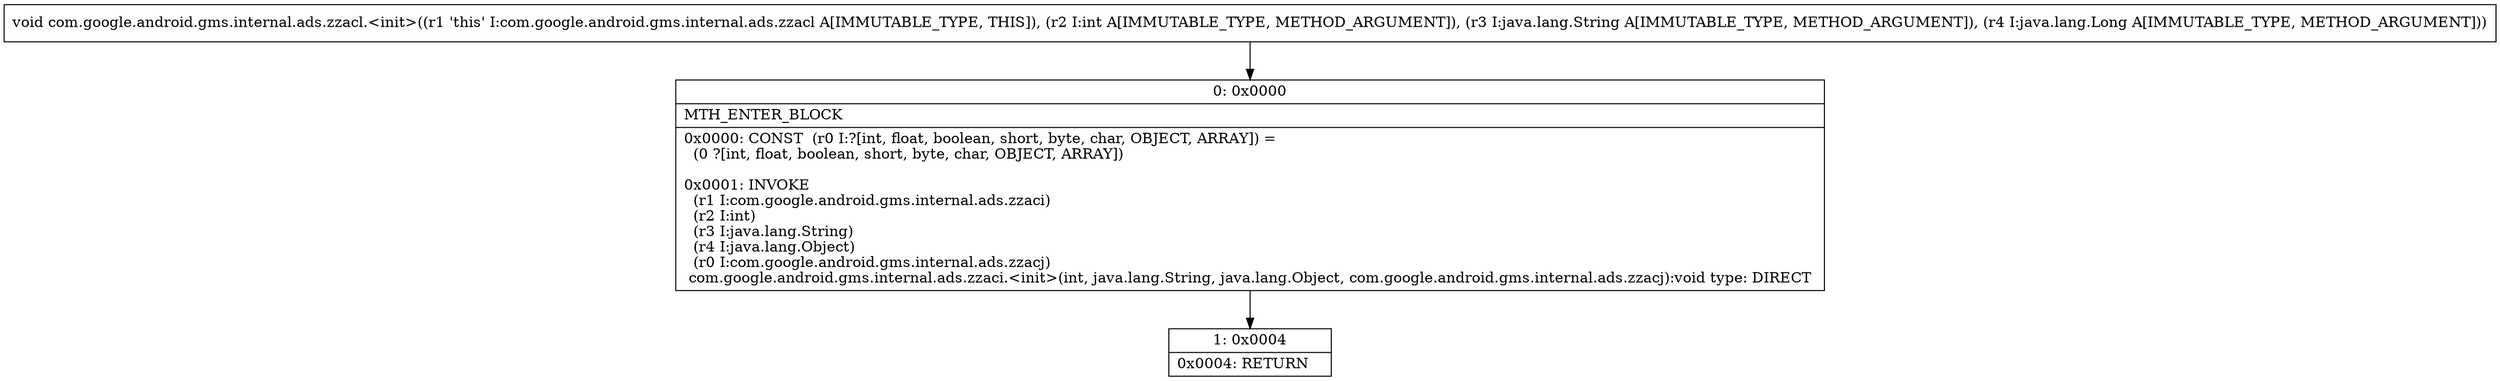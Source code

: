 digraph "CFG forcom.google.android.gms.internal.ads.zzacl.\<init\>(ILjava\/lang\/String;Ljava\/lang\/Long;)V" {
Node_0 [shape=record,label="{0\:\ 0x0000|MTH_ENTER_BLOCK\l|0x0000: CONST  (r0 I:?[int, float, boolean, short, byte, char, OBJECT, ARRAY]) = \l  (0 ?[int, float, boolean, short, byte, char, OBJECT, ARRAY])\l \l0x0001: INVOKE  \l  (r1 I:com.google.android.gms.internal.ads.zzaci)\l  (r2 I:int)\l  (r3 I:java.lang.String)\l  (r4 I:java.lang.Object)\l  (r0 I:com.google.android.gms.internal.ads.zzacj)\l com.google.android.gms.internal.ads.zzaci.\<init\>(int, java.lang.String, java.lang.Object, com.google.android.gms.internal.ads.zzacj):void type: DIRECT \l}"];
Node_1 [shape=record,label="{1\:\ 0x0004|0x0004: RETURN   \l}"];
MethodNode[shape=record,label="{void com.google.android.gms.internal.ads.zzacl.\<init\>((r1 'this' I:com.google.android.gms.internal.ads.zzacl A[IMMUTABLE_TYPE, THIS]), (r2 I:int A[IMMUTABLE_TYPE, METHOD_ARGUMENT]), (r3 I:java.lang.String A[IMMUTABLE_TYPE, METHOD_ARGUMENT]), (r4 I:java.lang.Long A[IMMUTABLE_TYPE, METHOD_ARGUMENT])) }"];
MethodNode -> Node_0;
Node_0 -> Node_1;
}

